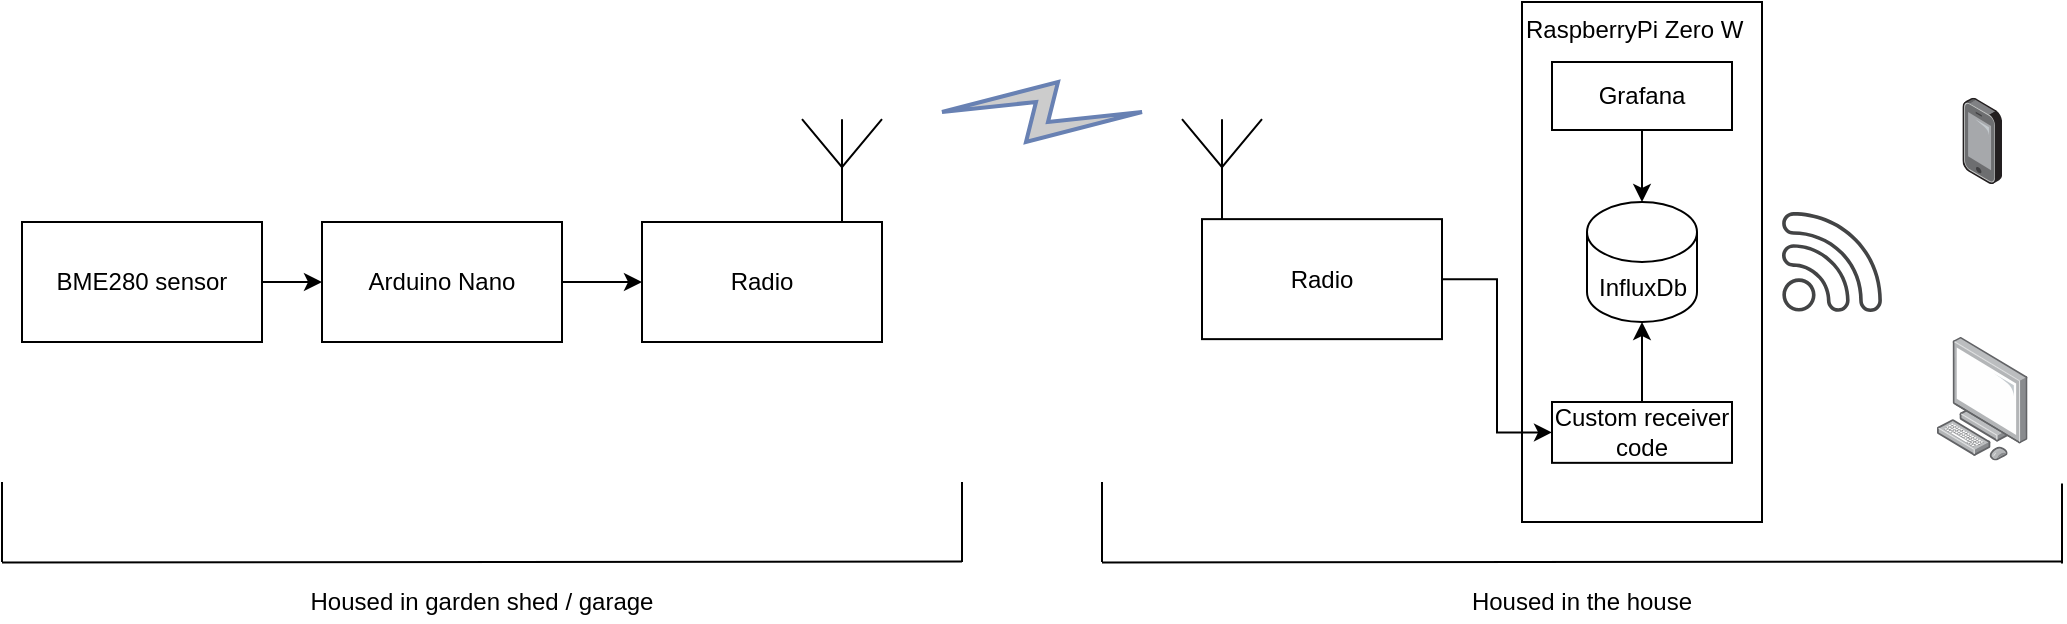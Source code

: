 <mxfile version="14.5.1" type="device"><diagram id="6wbJi1lot_-e5BBHp4DT" name="Page-1"><mxGraphModel dx="1106" dy="980" grid="1" gridSize="10" guides="1" tooltips="1" connect="1" arrows="1" fold="1" page="1" pageScale="1" pageWidth="1169" pageHeight="827" math="0" shadow="0"><root><mxCell id="0"/><mxCell id="1" parent="0"/><mxCell id="uvHG3ACu9Ax4nF6FZZ3p-6" value="RaspberryPi Zero W" style="rounded=0;whiteSpace=wrap;html=1;align=left;horizontal=1;verticalAlign=top;" parent="1" vertex="1"><mxGeometry x="810" y="70" width="120" height="260" as="geometry"/></mxCell><mxCell id="uvHG3ACu9Ax4nF6FZZ3p-13" value="" style="points=[];aspect=fixed;html=1;align=center;shadow=0;dashed=0;image;image=img/lib/allied_telesis/computer_and_terminals/Smartphone.svg;" parent="1" vertex="1"><mxGeometry x="1030.2" y="117.85" width="19.8" height="43.2" as="geometry"/></mxCell><mxCell id="uvHG3ACu9Ax4nF6FZZ3p-14" value="" style="points=[];aspect=fixed;html=1;align=center;shadow=0;dashed=0;image;image=img/lib/allied_telesis/computer_and_terminals/Personal_Computer.svg;" parent="1" vertex="1"><mxGeometry x="1017.3" y="237.48" width="45.6" height="61.8" as="geometry"/></mxCell><mxCell id="uvHG3ACu9Ax4nF6FZZ3p-16" value="" style="fontColor=#0066CC;verticalAlign=top;verticalLabelPosition=bottom;labelPosition=center;align=center;html=1;outlineConnect=0;fillColor=#CCCCCC;strokeColor=#6881B3;gradientColor=none;gradientDirection=north;strokeWidth=2;shape=mxgraph.networks.comm_link;direction=south;" parent="1" vertex="1"><mxGeometry x="520" y="110" width="100" height="30" as="geometry"/></mxCell><mxCell id="uvHG3ACu9Ax4nF6FZZ3p-22" value="" style="group" parent="1" vertex="1" connectable="0"><mxGeometry x="370" y="128.57" width="120" height="111.43" as="geometry"/></mxCell><mxCell id="uvHG3ACu9Ax4nF6FZZ3p-18" value="" style="verticalLabelPosition=bottom;shadow=0;dashed=0;align=center;html=1;verticalAlign=top;shape=mxgraph.electrical.radio.aerial_-_antenna_1;" parent="uvHG3ACu9Ax4nF6FZZ3p-22" vertex="1"><mxGeometry x="80" width="40" height="60" as="geometry"/></mxCell><mxCell id="uvHG3ACu9Ax4nF6FZZ3p-19" value="Radio" style="rounded=0;whiteSpace=wrap;html=1;" parent="uvHG3ACu9Ax4nF6FZZ3p-22" vertex="1"><mxGeometry y="51.43" width="120" height="60" as="geometry"/></mxCell><mxCell id="uvHG3ACu9Ax4nF6FZZ3p-23" value="" style="group" parent="1" vertex="1" connectable="0"><mxGeometry x="640" y="128.57" width="130" height="110" as="geometry"/></mxCell><mxCell id="uvHG3ACu9Ax4nF6FZZ3p-2" value="" style="verticalLabelPosition=bottom;shadow=0;dashed=0;align=center;html=1;verticalAlign=top;shape=mxgraph.electrical.radio.aerial_-_antenna_1;" parent="uvHG3ACu9Ax4nF6FZZ3p-23" vertex="1"><mxGeometry width="40" height="60" as="geometry"/></mxCell><mxCell id="uvHG3ACu9Ax4nF6FZZ3p-17" value="Radio" style="rounded=0;whiteSpace=wrap;html=1;" parent="uvHG3ACu9Ax4nF6FZZ3p-23" vertex="1"><mxGeometry x="10" y="50" width="120" height="60" as="geometry"/></mxCell><mxCell id="uvHG3ACu9Ax4nF6FZZ3p-24" style="edgeStyle=orthogonalEdgeStyle;rounded=0;orthogonalLoop=1;jettySize=auto;html=1;exitX=1;exitY=0.5;exitDx=0;exitDy=0;entryX=0;entryY=0.5;entryDx=0;entryDy=0;" parent="1" source="uvHG3ACu9Ax4nF6FZZ3p-17" target="ndTMLDS0jGhzt5fXJQTn-1" edge="1"><mxGeometry relative="1" as="geometry"/></mxCell><mxCell id="uvHG3ACu9Ax4nF6FZZ3p-28" style="edgeStyle=orthogonalEdgeStyle;rounded=0;orthogonalLoop=1;jettySize=auto;html=1;" parent="1" source="uvHG3ACu9Ax4nF6FZZ3p-25" target="uvHG3ACu9Ax4nF6FZZ3p-19" edge="1"><mxGeometry relative="1" as="geometry"/></mxCell><mxCell id="uvHG3ACu9Ax4nF6FZZ3p-25" value="Arduino Nano" style="rounded=0;whiteSpace=wrap;html=1;" parent="1" vertex="1"><mxGeometry x="210" y="180" width="120" height="60" as="geometry"/></mxCell><mxCell id="uvHG3ACu9Ax4nF6FZZ3p-27" value="" style="edgeStyle=orthogonalEdgeStyle;rounded=0;orthogonalLoop=1;jettySize=auto;html=1;" parent="1" source="uvHG3ACu9Ax4nF6FZZ3p-26" target="uvHG3ACu9Ax4nF6FZZ3p-25" edge="1"><mxGeometry relative="1" as="geometry"/></mxCell><mxCell id="uvHG3ACu9Ax4nF6FZZ3p-26" value="BME280 sensor" style="rounded=0;whiteSpace=wrap;html=1;" parent="1" vertex="1"><mxGeometry x="60" y="180" width="120" height="60" as="geometry"/></mxCell><mxCell id="uvHG3ACu9Ax4nF6FZZ3p-29" value="Grafana" style="rounded=0;whiteSpace=wrap;html=1;" parent="1" vertex="1"><mxGeometry x="825" y="100.0" width="90" height="34" as="geometry"/></mxCell><mxCell id="uvHG3ACu9Ax4nF6FZZ3p-31" style="edgeStyle=orthogonalEdgeStyle;rounded=0;orthogonalLoop=1;jettySize=auto;html=1;exitX=0.5;exitY=0;exitDx=0;exitDy=0;exitPerimeter=0;startArrow=classic;startFill=1;endArrow=none;endFill=0;" parent="1" source="uvHG3ACu9Ax4nF6FZZ3p-30" target="uvHG3ACu9Ax4nF6FZZ3p-29" edge="1"><mxGeometry relative="1" as="geometry"/></mxCell><mxCell id="uvHG3ACu9Ax4nF6FZZ3p-30" value="InfluxDb" style="shape=cylinder3;whiteSpace=wrap;html=1;boundedLbl=1;backgroundOutline=1;size=15;" parent="1" vertex="1"><mxGeometry x="842.5" y="170" width="55" height="60" as="geometry"/></mxCell><mxCell id="uvHG3ACu9Ax4nF6FZZ3p-34" value="" style="endArrow=none;html=1;" parent="1" edge="1"><mxGeometry width="50" height="50" relative="1" as="geometry"><mxPoint x="50" y="350" as="sourcePoint"/><mxPoint x="50" y="310" as="targetPoint"/></mxGeometry></mxCell><mxCell id="uvHG3ACu9Ax4nF6FZZ3p-35" value="" style="endArrow=none;html=1;" parent="1" edge="1"><mxGeometry width="50" height="50" relative="1" as="geometry"><mxPoint x="50" y="350.28" as="sourcePoint"/><mxPoint x="530" y="349.72" as="targetPoint"/></mxGeometry></mxCell><mxCell id="uvHG3ACu9Ax4nF6FZZ3p-36" value="" style="endArrow=none;html=1;" parent="1" edge="1"><mxGeometry width="50" height="50" relative="1" as="geometry"><mxPoint x="530" y="350" as="sourcePoint"/><mxPoint x="530" y="310" as="targetPoint"/></mxGeometry></mxCell><mxCell id="uvHG3ACu9Ax4nF6FZZ3p-37" value="" style="endArrow=none;html=1;" parent="1" edge="1"><mxGeometry width="50" height="50" relative="1" as="geometry"><mxPoint x="600" y="350" as="sourcePoint"/><mxPoint x="600" y="310" as="targetPoint"/></mxGeometry></mxCell><mxCell id="uvHG3ACu9Ax4nF6FZZ3p-38" value="" style="endArrow=none;html=1;" parent="1" edge="1"><mxGeometry width="50" height="50" relative="1" as="geometry"><mxPoint x="600" y="350.28" as="sourcePoint"/><mxPoint x="1080" y="349.72" as="targetPoint"/></mxGeometry></mxCell><mxCell id="uvHG3ACu9Ax4nF6FZZ3p-39" value="" style="endArrow=none;html=1;" parent="1" edge="1"><mxGeometry width="50" height="50" relative="1" as="geometry"><mxPoint x="1080" y="350.72" as="sourcePoint"/><mxPoint x="1080" y="310.72" as="targetPoint"/></mxGeometry></mxCell><mxCell id="uvHG3ACu9Ax4nF6FZZ3p-40" value="Housed in garden shed / garage" style="text;html=1;strokeColor=none;fillColor=none;align=center;verticalAlign=middle;whiteSpace=wrap;rounded=0;" parent="1" vertex="1"><mxGeometry x="50" y="360" width="480" height="20" as="geometry"/></mxCell><mxCell id="uvHG3ACu9Ax4nF6FZZ3p-41" value="Housed in the house" style="text;html=1;strokeColor=none;fillColor=none;align=center;verticalAlign=middle;whiteSpace=wrap;rounded=0;" parent="1" vertex="1"><mxGeometry x="600" y="360" width="480" height="20" as="geometry"/></mxCell><mxCell id="uvHG3ACu9Ax4nF6FZZ3p-42" value="" style="pointerEvents=1;shadow=0;dashed=0;html=1;strokeColor=none;fillColor=#434445;aspect=fixed;labelPosition=center;verticalLabelPosition=bottom;verticalAlign=top;align=center;outlineConnect=0;shape=mxgraph.vvd.wi_fi;" parent="1" vertex="1"><mxGeometry x="940" y="175" width="50" height="50" as="geometry"/></mxCell><mxCell id="ndTMLDS0jGhzt5fXJQTn-2" value="" style="edgeStyle=orthogonalEdgeStyle;rounded=0;orthogonalLoop=1;jettySize=auto;html=1;startArrow=none;startFill=0;endArrow=classic;endFill=1;" edge="1" parent="1" source="ndTMLDS0jGhzt5fXJQTn-1" target="uvHG3ACu9Ax4nF6FZZ3p-30"><mxGeometry relative="1" as="geometry"/></mxCell><mxCell id="ndTMLDS0jGhzt5fXJQTn-1" value="Custom receiver code" style="rounded=0;whiteSpace=wrap;html=1;" vertex="1" parent="1"><mxGeometry x="825" y="270" width="90" height="30.42" as="geometry"/></mxCell></root></mxGraphModel></diagram></mxfile>